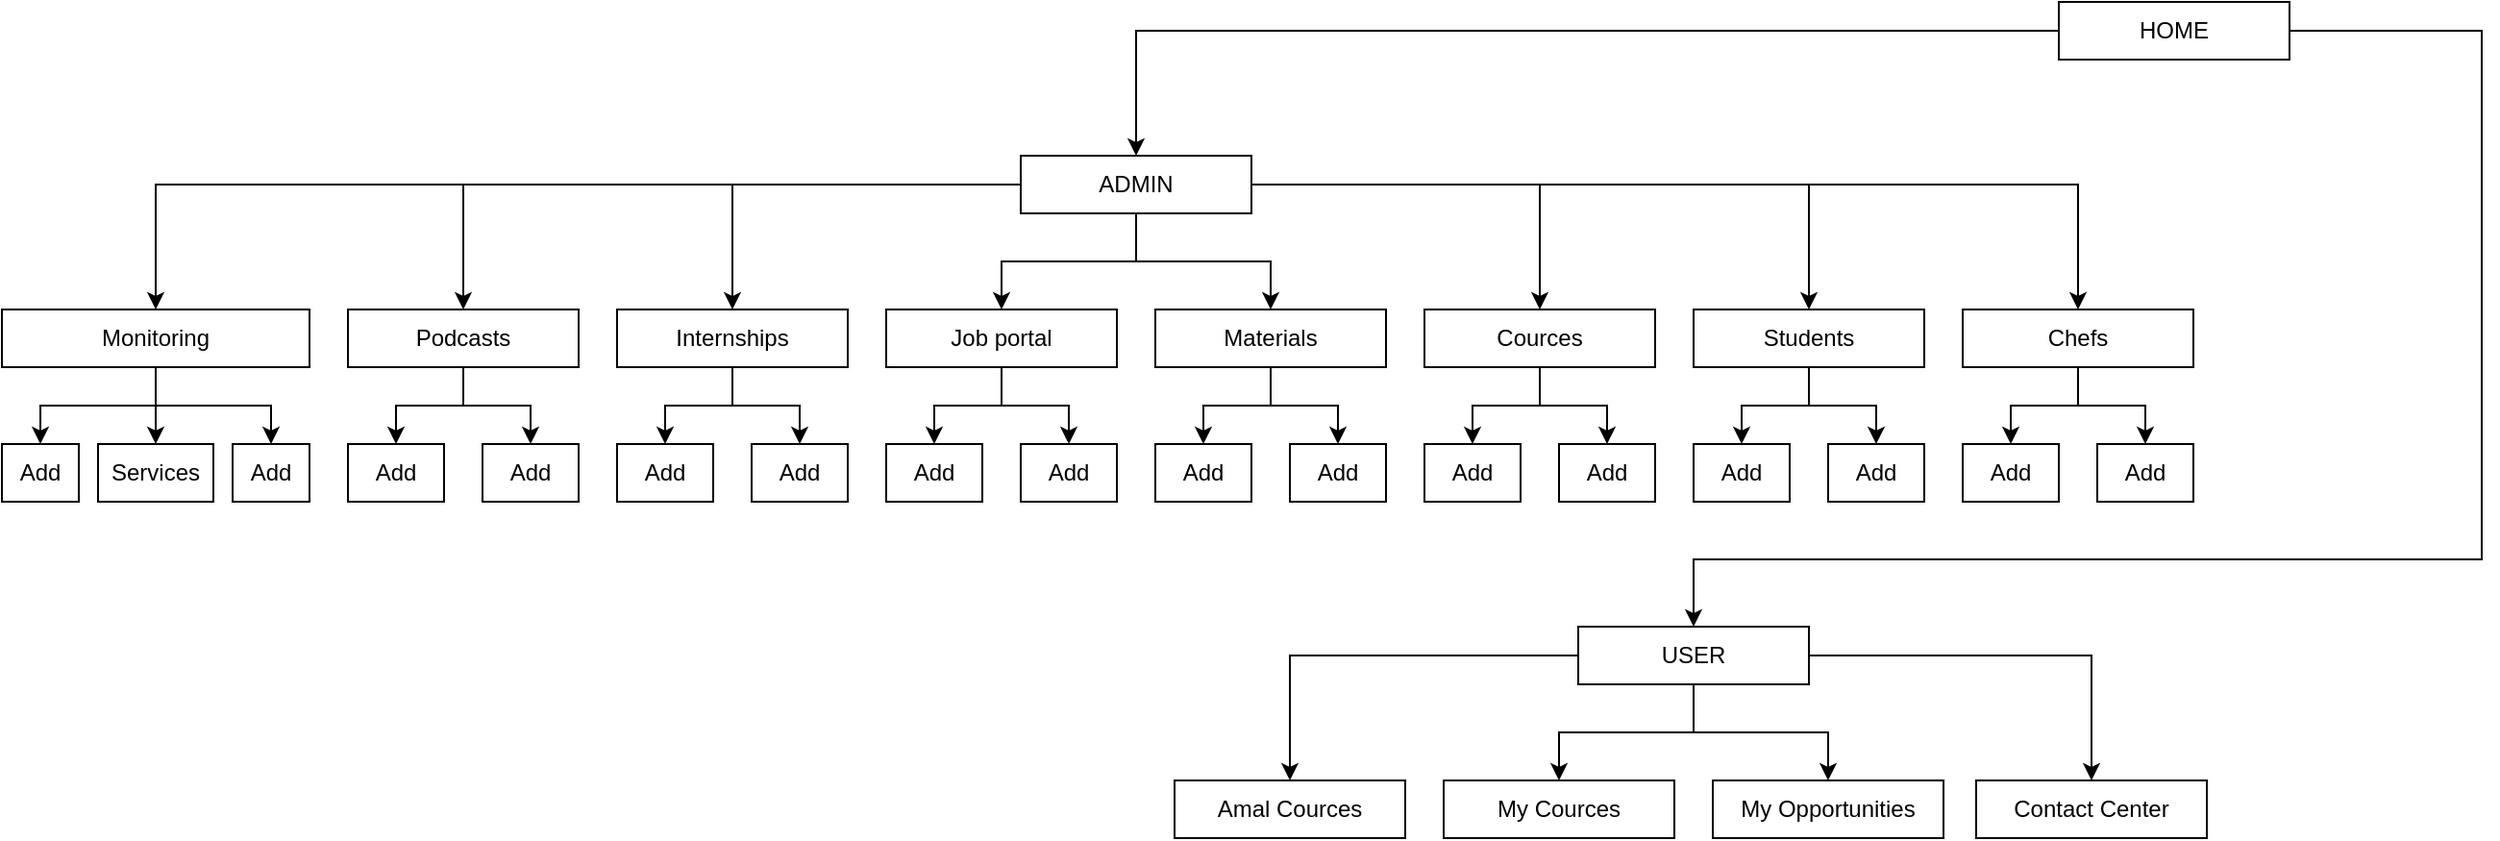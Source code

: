 <mxfile version="13.9.9" type="device" pages="3"><diagram id="Al3BRCg4rJ5HNdPyyy8r" name="Site map"><mxGraphModel dx="2374" dy="584" grid="1" gridSize="10" guides="1" tooltips="1" connect="1" arrows="1" fold="1" page="1" pageScale="1" pageWidth="1350" pageHeight="500" math="0" shadow="0"><root><mxCell id="0"/><mxCell id="1" parent="0"/><mxCell id="0HOqJuUX_Q24eeYZwFdl-70" style="edgeStyle=orthogonalEdgeStyle;rounded=0;orthogonalLoop=1;jettySize=auto;html=1;entryX=0.5;entryY=0;entryDx=0;entryDy=0;" edge="1" parent="1" source="WwQQ3a9uC07MS820Y28c-1" target="WwQQ3a9uC07MS820Y28c-3"><mxGeometry relative="1" as="geometry"/></mxCell><mxCell id="0HOqJuUX_Q24eeYZwFdl-71" style="edgeStyle=orthogonalEdgeStyle;rounded=0;orthogonalLoop=1;jettySize=auto;html=1;entryX=0.5;entryY=0;entryDx=0;entryDy=0;" edge="1" parent="1" source="WwQQ3a9uC07MS820Y28c-1" target="WwQQ3a9uC07MS820Y28c-4"><mxGeometry relative="1" as="geometry"><Array as="points"><mxPoint x="-40" y="48"/><mxPoint x="-40" y="323"/><mxPoint x="-450" y="323"/></Array></mxGeometry></mxCell><mxCell id="WwQQ3a9uC07MS820Y28c-1" value="HOME" style="rounded=0;whiteSpace=wrap;html=1;" parent="1" vertex="1"><mxGeometry x="-260" y="33" width="120" height="30" as="geometry"/></mxCell><mxCell id="0HOqJuUX_Q24eeYZwFdl-62" style="edgeStyle=orthogonalEdgeStyle;rounded=0;orthogonalLoop=1;jettySize=auto;html=1;entryX=0.5;entryY=0;entryDx=0;entryDy=0;" edge="1" parent="1" source="WwQQ3a9uC07MS820Y28c-3" target="0HOqJuUX_Q24eeYZwFdl-18"><mxGeometry relative="1" as="geometry"/></mxCell><mxCell id="0HOqJuUX_Q24eeYZwFdl-63" style="edgeStyle=orthogonalEdgeStyle;rounded=0;orthogonalLoop=1;jettySize=auto;html=1;" edge="1" parent="1" source="WwQQ3a9uC07MS820Y28c-3" target="0HOqJuUX_Q24eeYZwFdl-11"><mxGeometry relative="1" as="geometry"/></mxCell><mxCell id="0HOqJuUX_Q24eeYZwFdl-64" style="edgeStyle=orthogonalEdgeStyle;rounded=0;orthogonalLoop=1;jettySize=auto;html=1;entryX=0.5;entryY=0;entryDx=0;entryDy=0;" edge="1" parent="1" source="WwQQ3a9uC07MS820Y28c-3" target="0HOqJuUX_Q24eeYZwFdl-9"><mxGeometry relative="1" as="geometry"/></mxCell><mxCell id="0HOqJuUX_Q24eeYZwFdl-65" style="edgeStyle=orthogonalEdgeStyle;rounded=0;orthogonalLoop=1;jettySize=auto;html=1;entryX=0.5;entryY=0;entryDx=0;entryDy=0;" edge="1" parent="1" source="WwQQ3a9uC07MS820Y28c-3" target="0HOqJuUX_Q24eeYZwFdl-12"><mxGeometry relative="1" as="geometry"/></mxCell><mxCell id="0HOqJuUX_Q24eeYZwFdl-66" style="edgeStyle=orthogonalEdgeStyle;rounded=0;orthogonalLoop=1;jettySize=auto;html=1;entryX=0.5;entryY=0;entryDx=0;entryDy=0;" edge="1" parent="1" source="WwQQ3a9uC07MS820Y28c-3" target="0HOqJuUX_Q24eeYZwFdl-14"><mxGeometry relative="1" as="geometry"/></mxCell><mxCell id="0HOqJuUX_Q24eeYZwFdl-67" style="edgeStyle=orthogonalEdgeStyle;rounded=0;orthogonalLoop=1;jettySize=auto;html=1;" edge="1" parent="1" source="WwQQ3a9uC07MS820Y28c-3" target="0HOqJuUX_Q24eeYZwFdl-17"><mxGeometry relative="1" as="geometry"/></mxCell><mxCell id="0HOqJuUX_Q24eeYZwFdl-68" style="edgeStyle=orthogonalEdgeStyle;rounded=0;orthogonalLoop=1;jettySize=auto;html=1;" edge="1" parent="1" source="WwQQ3a9uC07MS820Y28c-3" target="0HOqJuUX_Q24eeYZwFdl-13"><mxGeometry relative="1" as="geometry"/></mxCell><mxCell id="0HOqJuUX_Q24eeYZwFdl-69" style="edgeStyle=orthogonalEdgeStyle;rounded=0;orthogonalLoop=1;jettySize=auto;html=1;entryX=0.5;entryY=0;entryDx=0;entryDy=0;" edge="1" parent="1" source="WwQQ3a9uC07MS820Y28c-3" target="0HOqJuUX_Q24eeYZwFdl-15"><mxGeometry relative="1" as="geometry"/></mxCell><mxCell id="WwQQ3a9uC07MS820Y28c-3" value="ADMIN" style="rounded=0;whiteSpace=wrap;html=1;" parent="1" vertex="1"><mxGeometry x="-800" y="113" width="120" height="30" as="geometry"/></mxCell><mxCell id="0HOqJuUX_Q24eeYZwFdl-5" style="edgeStyle=orthogonalEdgeStyle;rounded=0;orthogonalLoop=1;jettySize=auto;html=1;" edge="1" parent="1" source="WwQQ3a9uC07MS820Y28c-4" target="0HOqJuUX_Q24eeYZwFdl-2"><mxGeometry relative="1" as="geometry"/></mxCell><mxCell id="0HOqJuUX_Q24eeYZwFdl-6" style="edgeStyle=orthogonalEdgeStyle;rounded=0;orthogonalLoop=1;jettySize=auto;html=1;" edge="1" parent="1" source="WwQQ3a9uC07MS820Y28c-4" target="0HOqJuUX_Q24eeYZwFdl-4"><mxGeometry relative="1" as="geometry"/></mxCell><mxCell id="0HOqJuUX_Q24eeYZwFdl-7" style="edgeStyle=orthogonalEdgeStyle;rounded=0;orthogonalLoop=1;jettySize=auto;html=1;" edge="1" parent="1" source="WwQQ3a9uC07MS820Y28c-4" target="0HOqJuUX_Q24eeYZwFdl-3"><mxGeometry relative="1" as="geometry"/></mxCell><mxCell id="0HOqJuUX_Q24eeYZwFdl-8" style="edgeStyle=orthogonalEdgeStyle;rounded=0;orthogonalLoop=1;jettySize=auto;html=1;" edge="1" parent="1" source="WwQQ3a9uC07MS820Y28c-4" target="0HOqJuUX_Q24eeYZwFdl-1"><mxGeometry relative="1" as="geometry"/></mxCell><mxCell id="WwQQ3a9uC07MS820Y28c-4" value="USER" style="rounded=0;whiteSpace=wrap;html=1;" parent="1" vertex="1"><mxGeometry x="-510" y="358" width="120" height="30" as="geometry"/></mxCell><mxCell id="0HOqJuUX_Q24eeYZwFdl-1" value="My Cources" style="rounded=0;whiteSpace=wrap;html=1;" vertex="1" parent="1"><mxGeometry x="-580" y="438" width="120" height="30" as="geometry"/></mxCell><mxCell id="0HOqJuUX_Q24eeYZwFdl-2" value="Amal Cources" style="rounded=0;whiteSpace=wrap;html=1;" vertex="1" parent="1"><mxGeometry x="-720" y="438" width="120" height="30" as="geometry"/></mxCell><mxCell id="0HOqJuUX_Q24eeYZwFdl-3" value="My Opportunities" style="rounded=0;whiteSpace=wrap;html=1;" vertex="1" parent="1"><mxGeometry x="-440" y="438" width="120" height="30" as="geometry"/></mxCell><mxCell id="0HOqJuUX_Q24eeYZwFdl-4" value="Contact Center" style="rounded=0;whiteSpace=wrap;html=1;" vertex="1" parent="1"><mxGeometry x="-303" y="438" width="120" height="30" as="geometry"/></mxCell><mxCell id="0HOqJuUX_Q24eeYZwFdl-48" style="edgeStyle=orthogonalEdgeStyle;rounded=0;orthogonalLoop=1;jettySize=auto;html=1;" edge="1" parent="1" source="0HOqJuUX_Q24eeYZwFdl-9" target="0HOqJuUX_Q24eeYZwFdl-30"><mxGeometry relative="1" as="geometry"/></mxCell><mxCell id="0HOqJuUX_Q24eeYZwFdl-50" style="edgeStyle=orthogonalEdgeStyle;rounded=0;orthogonalLoop=1;jettySize=auto;html=1;" edge="1" parent="1" source="0HOqJuUX_Q24eeYZwFdl-9" target="0HOqJuUX_Q24eeYZwFdl-31"><mxGeometry relative="1" as="geometry"/></mxCell><mxCell id="0HOqJuUX_Q24eeYZwFdl-9" value="Cources" style="rounded=0;whiteSpace=wrap;html=1;" vertex="1" parent="1"><mxGeometry x="-590" y="193" width="120" height="30" as="geometry"/></mxCell><mxCell id="0HOqJuUX_Q24eeYZwFdl-46" style="edgeStyle=orthogonalEdgeStyle;rounded=0;orthogonalLoop=1;jettySize=auto;html=1;" edge="1" parent="1" source="0HOqJuUX_Q24eeYZwFdl-11" target="0HOqJuUX_Q24eeYZwFdl-25"><mxGeometry relative="1" as="geometry"/></mxCell><mxCell id="0HOqJuUX_Q24eeYZwFdl-47" style="edgeStyle=orthogonalEdgeStyle;rounded=0;orthogonalLoop=1;jettySize=auto;html=1;" edge="1" parent="1" source="0HOqJuUX_Q24eeYZwFdl-11" target="0HOqJuUX_Q24eeYZwFdl-26"><mxGeometry relative="1" as="geometry"/></mxCell><mxCell id="0HOqJuUX_Q24eeYZwFdl-11" value="Students" style="rounded=0;whiteSpace=wrap;html=1;" vertex="1" parent="1"><mxGeometry x="-450" y="193" width="120" height="30" as="geometry"/></mxCell><mxCell id="0HOqJuUX_Q24eeYZwFdl-51" style="edgeStyle=orthogonalEdgeStyle;rounded=0;orthogonalLoop=1;jettySize=auto;html=1;" edge="1" parent="1" source="0HOqJuUX_Q24eeYZwFdl-12" target="0HOqJuUX_Q24eeYZwFdl-33"><mxGeometry relative="1" as="geometry"/></mxCell><mxCell id="0HOqJuUX_Q24eeYZwFdl-52" style="edgeStyle=orthogonalEdgeStyle;rounded=0;orthogonalLoop=1;jettySize=auto;html=1;" edge="1" parent="1" source="0HOqJuUX_Q24eeYZwFdl-12" target="0HOqJuUX_Q24eeYZwFdl-32"><mxGeometry relative="1" as="geometry"/></mxCell><mxCell id="0HOqJuUX_Q24eeYZwFdl-12" value="Materials" style="rounded=0;whiteSpace=wrap;html=1;" vertex="1" parent="1"><mxGeometry x="-730" y="193" width="120" height="30" as="geometry"/></mxCell><mxCell id="0HOqJuUX_Q24eeYZwFdl-55" style="edgeStyle=orthogonalEdgeStyle;rounded=0;orthogonalLoop=1;jettySize=auto;html=1;" edge="1" parent="1" source="0HOqJuUX_Q24eeYZwFdl-13" target="0HOqJuUX_Q24eeYZwFdl-37"><mxGeometry relative="1" as="geometry"/></mxCell><mxCell id="0HOqJuUX_Q24eeYZwFdl-56" style="edgeStyle=orthogonalEdgeStyle;rounded=0;orthogonalLoop=1;jettySize=auto;html=1;" edge="1" parent="1" source="0HOqJuUX_Q24eeYZwFdl-13" target="0HOqJuUX_Q24eeYZwFdl-36"><mxGeometry relative="1" as="geometry"/></mxCell><mxCell id="0HOqJuUX_Q24eeYZwFdl-13" value="Internships" style="rounded=0;whiteSpace=wrap;html=1;" vertex="1" parent="1"><mxGeometry x="-1010" y="193" width="120" height="30" as="geometry"/></mxCell><mxCell id="0HOqJuUX_Q24eeYZwFdl-59" style="edgeStyle=orthogonalEdgeStyle;rounded=0;orthogonalLoop=1;jettySize=auto;html=1;" edge="1" parent="1" source="0HOqJuUX_Q24eeYZwFdl-14" target="0HOqJuUX_Q24eeYZwFdl-41"><mxGeometry relative="1" as="geometry"/></mxCell><mxCell id="0HOqJuUX_Q24eeYZwFdl-60" style="edgeStyle=orthogonalEdgeStyle;rounded=0;orthogonalLoop=1;jettySize=auto;html=1;" edge="1" parent="1" source="0HOqJuUX_Q24eeYZwFdl-14" target="0HOqJuUX_Q24eeYZwFdl-40"><mxGeometry relative="1" as="geometry"/></mxCell><mxCell id="0HOqJuUX_Q24eeYZwFdl-61" style="edgeStyle=orthogonalEdgeStyle;rounded=0;orthogonalLoop=1;jettySize=auto;html=1;" edge="1" parent="1" source="0HOqJuUX_Q24eeYZwFdl-14" target="0HOqJuUX_Q24eeYZwFdl-42"><mxGeometry relative="1" as="geometry"/></mxCell><mxCell id="0HOqJuUX_Q24eeYZwFdl-14" value="Monitoring" style="rounded=0;whiteSpace=wrap;html=1;" vertex="1" parent="1"><mxGeometry x="-1330" y="193" width="160" height="30" as="geometry"/></mxCell><mxCell id="0HOqJuUX_Q24eeYZwFdl-53" style="edgeStyle=orthogonalEdgeStyle;rounded=0;orthogonalLoop=1;jettySize=auto;html=1;" edge="1" parent="1" source="0HOqJuUX_Q24eeYZwFdl-15" target="0HOqJuUX_Q24eeYZwFdl-35"><mxGeometry relative="1" as="geometry"/></mxCell><mxCell id="0HOqJuUX_Q24eeYZwFdl-54" style="edgeStyle=orthogonalEdgeStyle;rounded=0;orthogonalLoop=1;jettySize=auto;html=1;" edge="1" parent="1" source="0HOqJuUX_Q24eeYZwFdl-15" target="0HOqJuUX_Q24eeYZwFdl-34"><mxGeometry relative="1" as="geometry"/></mxCell><mxCell id="0HOqJuUX_Q24eeYZwFdl-15" value="Job portal" style="rounded=0;whiteSpace=wrap;html=1;" vertex="1" parent="1"><mxGeometry x="-870" y="193" width="120" height="30" as="geometry"/></mxCell><mxCell id="0HOqJuUX_Q24eeYZwFdl-57" style="edgeStyle=orthogonalEdgeStyle;rounded=0;orthogonalLoop=1;jettySize=auto;html=1;" edge="1" parent="1" source="0HOqJuUX_Q24eeYZwFdl-17" target="0HOqJuUX_Q24eeYZwFdl-39"><mxGeometry relative="1" as="geometry"/></mxCell><mxCell id="0HOqJuUX_Q24eeYZwFdl-58" style="edgeStyle=orthogonalEdgeStyle;rounded=0;orthogonalLoop=1;jettySize=auto;html=1;" edge="1" parent="1" source="0HOqJuUX_Q24eeYZwFdl-17" target="0HOqJuUX_Q24eeYZwFdl-38"><mxGeometry relative="1" as="geometry"/></mxCell><mxCell id="0HOqJuUX_Q24eeYZwFdl-17" value="Podcasts" style="rounded=0;whiteSpace=wrap;html=1;" vertex="1" parent="1"><mxGeometry x="-1150" y="193" width="120" height="30" as="geometry"/></mxCell><mxCell id="0HOqJuUX_Q24eeYZwFdl-44" style="edgeStyle=orthogonalEdgeStyle;rounded=0;orthogonalLoop=1;jettySize=auto;html=1;" edge="1" parent="1" source="0HOqJuUX_Q24eeYZwFdl-18" target="0HOqJuUX_Q24eeYZwFdl-19"><mxGeometry relative="1" as="geometry"/></mxCell><mxCell id="0HOqJuUX_Q24eeYZwFdl-45" style="edgeStyle=orthogonalEdgeStyle;rounded=0;orthogonalLoop=1;jettySize=auto;html=1;" edge="1" parent="1" source="0HOqJuUX_Q24eeYZwFdl-18" target="0HOqJuUX_Q24eeYZwFdl-20"><mxGeometry relative="1" as="geometry"/></mxCell><mxCell id="0HOqJuUX_Q24eeYZwFdl-18" value="Chefs" style="rounded=0;whiteSpace=wrap;html=1;" vertex="1" parent="1"><mxGeometry x="-310" y="193" width="120" height="30" as="geometry"/></mxCell><mxCell id="0HOqJuUX_Q24eeYZwFdl-19" value="Add" style="rounded=0;whiteSpace=wrap;html=1;" vertex="1" parent="1"><mxGeometry x="-310" y="263" width="50" height="30" as="geometry"/></mxCell><mxCell id="0HOqJuUX_Q24eeYZwFdl-20" value="Add" style="rounded=0;whiteSpace=wrap;html=1;" vertex="1" parent="1"><mxGeometry x="-240" y="263" width="50" height="30" as="geometry"/></mxCell><mxCell id="0HOqJuUX_Q24eeYZwFdl-25" value="Add" style="rounded=0;whiteSpace=wrap;html=1;" vertex="1" parent="1"><mxGeometry x="-450" y="263" width="50" height="30" as="geometry"/></mxCell><mxCell id="0HOqJuUX_Q24eeYZwFdl-26" value="Add" style="rounded=0;whiteSpace=wrap;html=1;" vertex="1" parent="1"><mxGeometry x="-380" y="263" width="50" height="30" as="geometry"/></mxCell><mxCell id="0HOqJuUX_Q24eeYZwFdl-30" value="Add" style="rounded=0;whiteSpace=wrap;html=1;" vertex="1" parent="1"><mxGeometry x="-590" y="263" width="50" height="30" as="geometry"/></mxCell><mxCell id="0HOqJuUX_Q24eeYZwFdl-31" value="Add" style="rounded=0;whiteSpace=wrap;html=1;" vertex="1" parent="1"><mxGeometry x="-520" y="263" width="50" height="30" as="geometry"/></mxCell><mxCell id="0HOqJuUX_Q24eeYZwFdl-32" value="Add" style="rounded=0;whiteSpace=wrap;html=1;" vertex="1" parent="1"><mxGeometry x="-730" y="263" width="50" height="30" as="geometry"/></mxCell><mxCell id="0HOqJuUX_Q24eeYZwFdl-33" value="Add" style="rounded=0;whiteSpace=wrap;html=1;" vertex="1" parent="1"><mxGeometry x="-660" y="263" width="50" height="30" as="geometry"/></mxCell><mxCell id="0HOqJuUX_Q24eeYZwFdl-34" value="Add" style="rounded=0;whiteSpace=wrap;html=1;" vertex="1" parent="1"><mxGeometry x="-870" y="263" width="50" height="30" as="geometry"/></mxCell><mxCell id="0HOqJuUX_Q24eeYZwFdl-35" value="Add" style="rounded=0;whiteSpace=wrap;html=1;" vertex="1" parent="1"><mxGeometry x="-800" y="263" width="50" height="30" as="geometry"/></mxCell><mxCell id="0HOqJuUX_Q24eeYZwFdl-36" value="Add" style="rounded=0;whiteSpace=wrap;html=1;" vertex="1" parent="1"><mxGeometry x="-1010" y="263" width="50" height="30" as="geometry"/></mxCell><mxCell id="0HOqJuUX_Q24eeYZwFdl-37" value="Add" style="rounded=0;whiteSpace=wrap;html=1;" vertex="1" parent="1"><mxGeometry x="-940" y="263" width="50" height="30" as="geometry"/></mxCell><mxCell id="0HOqJuUX_Q24eeYZwFdl-38" value="Add" style="rounded=0;whiteSpace=wrap;html=1;" vertex="1" parent="1"><mxGeometry x="-1150" y="263" width="50" height="30" as="geometry"/></mxCell><mxCell id="0HOqJuUX_Q24eeYZwFdl-39" value="Add" style="rounded=0;whiteSpace=wrap;html=1;" vertex="1" parent="1"><mxGeometry x="-1080" y="263" width="50" height="30" as="geometry"/></mxCell><mxCell id="0HOqJuUX_Q24eeYZwFdl-40" value="Add" style="rounded=0;whiteSpace=wrap;html=1;" vertex="1" parent="1"><mxGeometry x="-1330" y="263" width="40" height="30" as="geometry"/></mxCell><mxCell id="0HOqJuUX_Q24eeYZwFdl-41" value="Add" style="rounded=0;whiteSpace=wrap;html=1;" vertex="1" parent="1"><mxGeometry x="-1210" y="263" width="40" height="30" as="geometry"/></mxCell><mxCell id="0HOqJuUX_Q24eeYZwFdl-42" value="Services" style="rounded=0;whiteSpace=wrap;html=1;" vertex="1" parent="1"><mxGeometry x="-1280" y="263" width="60" height="30" as="geometry"/></mxCell></root></mxGraphModel></diagram><diagram id="qadnOfdjnHfSyHmFnfDG" name="UseCases"><mxGraphModel dx="1707" dy="973" grid="1" gridSize="10" guides="1" tooltips="1" connect="1" arrows="1" fold="1" page="1" pageScale="1" pageWidth="1169" pageHeight="827" math="0" shadow="0"><root><mxCell id="DVZW0zZFTwmt3ZbuW4AH-0"/><mxCell id="DVZW0zZFTwmt3ZbuW4AH-1" parent="DVZW0zZFTwmt3ZbuW4AH-0"/><mxCell id="Bmkh0ABuGHup_ut7-0TR-37" value="" style="rounded=0;whiteSpace=wrap;html=1;" vertex="1" parent="DVZW0zZFTwmt3ZbuW4AH-1"><mxGeometry x="280" y="526" width="430" height="250" as="geometry"/></mxCell><mxCell id="DVZW0zZFTwmt3ZbuW4AH-2" value="" style="rounded=0;whiteSpace=wrap;html=1;" vertex="1" parent="DVZW0zZFTwmt3ZbuW4AH-1"><mxGeometry x="280" y="70" width="490" height="412" as="geometry"/></mxCell><mxCell id="DVZW0zZFTwmt3ZbuW4AH-3" value="Admin" style="shape=umlActor;verticalLabelPosition=bottom;verticalAlign=top;html=1;outlineConnect=0;" vertex="1" parent="DVZW0zZFTwmt3ZbuW4AH-1"><mxGeometry x="180" y="262" width="30" height="60" as="geometry"/></mxCell><mxCell id="DVZW0zZFTwmt3ZbuW4AH-4" value="Add/Show Studens" style="ellipse;whiteSpace=wrap;html=1;fontSize=9;" vertex="1" parent="DVZW0zZFTwmt3ZbuW4AH-1"><mxGeometry x="350" y="132" width="70" height="30" as="geometry"/></mxCell><mxCell id="DVZW0zZFTwmt3ZbuW4AH-5" value="Add/Show Chefs" style="ellipse;whiteSpace=wrap;html=1;fontSize=9;" vertex="1" parent="DVZW0zZFTwmt3ZbuW4AH-1"><mxGeometry x="383" y="175" width="70" height="30" as="geometry"/></mxCell><mxCell id="Bmkh0ABuGHup_ut7-0TR-0" value="Add/Show Cources" style="ellipse;whiteSpace=wrap;html=1;fontSize=9;" vertex="1" parent="DVZW0zZFTwmt3ZbuW4AH-1"><mxGeometry x="417" y="218" width="70" height="30" as="geometry"/></mxCell><mxCell id="Bmkh0ABuGHup_ut7-0TR-1" value="Add/Show Materials" style="ellipse;whiteSpace=wrap;html=1;fontSize=9;" vertex="1" parent="DVZW0zZFTwmt3ZbuW4AH-1"><mxGeometry x="450" y="261" width="70" height="30" as="geometry"/></mxCell><mxCell id="Bmkh0ABuGHup_ut7-0TR-2" value="Add/Show Internships" style="ellipse;whiteSpace=wrap;html=1;fontSize=9;" vertex="1" parent="DVZW0zZFTwmt3ZbuW4AH-1"><mxGeometry x="417" y="346" width="70" height="30" as="geometry"/></mxCell><mxCell id="Bmkh0ABuGHup_ut7-0TR-3" value="Add/Show Monitoring" style="ellipse;whiteSpace=wrap;html=1;fontSize=9;" vertex="1" parent="DVZW0zZFTwmt3ZbuW4AH-1"><mxGeometry x="450" y="303" width="70" height="30" as="geometry"/></mxCell><mxCell id="Bmkh0ABuGHup_ut7-0TR-4" value="Add/Show Podcasts" style="ellipse;whiteSpace=wrap;html=1;fontSize=9;" vertex="1" parent="DVZW0zZFTwmt3ZbuW4AH-1"><mxGeometry x="350" y="432" width="70" height="30" as="geometry"/></mxCell><mxCell id="Bmkh0ABuGHup_ut7-0TR-5" value="Add/Show&lt;br&gt;Jobs" style="ellipse;whiteSpace=wrap;html=1;fontSize=9;" vertex="1" parent="DVZW0zZFTwmt3ZbuW4AH-1"><mxGeometry x="383" y="389" width="70" height="30" as="geometry"/></mxCell><mxCell id="Bmkh0ABuGHup_ut7-0TR-6" value="" style="endArrow=none;html=1;fontSize=9;" edge="1" parent="DVZW0zZFTwmt3ZbuW4AH-1" source="DVZW0zZFTwmt3ZbuW4AH-3" target="DVZW0zZFTwmt3ZbuW4AH-4"><mxGeometry width="50" height="50" relative="1" as="geometry"><mxPoint x="170" y="452" as="sourcePoint"/><mxPoint x="220" y="402" as="targetPoint"/></mxGeometry></mxCell><mxCell id="Bmkh0ABuGHup_ut7-0TR-7" value="" style="endArrow=none;html=1;fontSize=9;" edge="1" parent="DVZW0zZFTwmt3ZbuW4AH-1" source="DVZW0zZFTwmt3ZbuW4AH-3" target="Bmkh0ABuGHup_ut7-0TR-0"><mxGeometry width="50" height="50" relative="1" as="geometry"><mxPoint x="250" y="298.373" as="sourcePoint"/><mxPoint x="380.903" y="170.73" as="targetPoint"/></mxGeometry></mxCell><mxCell id="Bmkh0ABuGHup_ut7-0TR-8" value="" style="endArrow=none;html=1;fontSize=9;" edge="1" parent="DVZW0zZFTwmt3ZbuW4AH-1" source="DVZW0zZFTwmt3ZbuW4AH-3" target="Bmkh0ABuGHup_ut7-0TR-1"><mxGeometry width="50" height="50" relative="1" as="geometry"><mxPoint x="260" y="308.373" as="sourcePoint"/><mxPoint x="390.903" y="180.73" as="targetPoint"/></mxGeometry></mxCell><mxCell id="Bmkh0ABuGHup_ut7-0TR-9" value="" style="endArrow=none;html=1;fontSize=9;" edge="1" parent="DVZW0zZFTwmt3ZbuW4AH-1" source="DVZW0zZFTwmt3ZbuW4AH-3" target="Bmkh0ABuGHup_ut7-0TR-3"><mxGeometry width="50" height="50" relative="1" as="geometry"><mxPoint x="270" y="318.373" as="sourcePoint"/><mxPoint x="400.903" y="190.73" as="targetPoint"/></mxGeometry></mxCell><mxCell id="Bmkh0ABuGHup_ut7-0TR-10" value="" style="endArrow=none;html=1;fontSize=9;" edge="1" parent="DVZW0zZFTwmt3ZbuW4AH-1" source="DVZW0zZFTwmt3ZbuW4AH-3" target="Bmkh0ABuGHup_ut7-0TR-2"><mxGeometry width="50" height="50" relative="1" as="geometry"><mxPoint x="280" y="328.373" as="sourcePoint"/><mxPoint x="410.903" y="200.73" as="targetPoint"/></mxGeometry></mxCell><mxCell id="Bmkh0ABuGHup_ut7-0TR-11" value="" style="endArrow=none;html=1;fontSize=9;" edge="1" parent="DVZW0zZFTwmt3ZbuW4AH-1" source="DVZW0zZFTwmt3ZbuW4AH-3" target="Bmkh0ABuGHup_ut7-0TR-5"><mxGeometry width="50" height="50" relative="1" as="geometry"><mxPoint x="290" y="338.373" as="sourcePoint"/><mxPoint x="420.903" y="210.73" as="targetPoint"/></mxGeometry></mxCell><mxCell id="Bmkh0ABuGHup_ut7-0TR-12" value="" style="endArrow=none;html=1;fontSize=9;" edge="1" parent="DVZW0zZFTwmt3ZbuW4AH-1" source="DVZW0zZFTwmt3ZbuW4AH-3" target="Bmkh0ABuGHup_ut7-0TR-4"><mxGeometry width="50" height="50" relative="1" as="geometry"><mxPoint x="300" y="348.373" as="sourcePoint"/><mxPoint x="430.903" y="220.73" as="targetPoint"/></mxGeometry></mxCell><mxCell id="Bmkh0ABuGHup_ut7-0TR-13" value="" style="endArrow=none;html=1;fontSize=9;" edge="1" parent="DVZW0zZFTwmt3ZbuW4AH-1" source="DVZW0zZFTwmt3ZbuW4AH-3" target="DVZW0zZFTwmt3ZbuW4AH-5"><mxGeometry width="50" height="50" relative="1" as="geometry"><mxPoint x="250" y="306.438" as="sourcePoint"/><mxPoint x="370.508" y="253.715" as="targetPoint"/></mxGeometry></mxCell><mxCell id="Bmkh0ABuGHup_ut7-0TR-26" value="Student" style="shape=umlActor;verticalLabelPosition=bottom;verticalAlign=top;html=1;outlineConnect=0;" vertex="1" parent="DVZW0zZFTwmt3ZbuW4AH-1"><mxGeometry x="160" y="601" width="30" height="60" as="geometry"/></mxCell><mxCell id="Bmkh0ABuGHup_ut7-0TR-27" value="Show Cources" style="ellipse;whiteSpace=wrap;html=1;fontSize=9;" vertex="1" parent="DVZW0zZFTwmt3ZbuW4AH-1"><mxGeometry x="340" y="566.5" width="70" height="30" as="geometry"/></mxCell><mxCell id="Bmkh0ABuGHup_ut7-0TR-28" value="Enrolle cource" style="ellipse;whiteSpace=wrap;html=1;fontSize=9;" vertex="1" parent="DVZW0zZFTwmt3ZbuW4AH-1"><mxGeometry x="390" y="606.5" width="70" height="30" as="geometry"/></mxCell><mxCell id="Bmkh0ABuGHup_ut7-0TR-29" value="Apply for job" style="ellipse;whiteSpace=wrap;html=1;fontSize=9;" vertex="1" parent="DVZW0zZFTwmt3ZbuW4AH-1"><mxGeometry x="440" y="646.5" width="70" height="30" as="geometry"/></mxCell><mxCell id="Bmkh0ABuGHup_ut7-0TR-30" value="Apply for&amp;nbsp;&lt;br&gt;internship" style="ellipse;whiteSpace=wrap;html=1;fontSize=9;" vertex="1" parent="DVZW0zZFTwmt3ZbuW4AH-1"><mxGeometry x="390" y="686.5" width="70" height="30" as="geometry"/></mxCell><mxCell id="Bmkh0ABuGHup_ut7-0TR-31" value="Contact Center" style="ellipse;whiteSpace=wrap;html=1;fontSize=9;" vertex="1" parent="DVZW0zZFTwmt3ZbuW4AH-1"><mxGeometry x="340" y="726" width="70" height="30" as="geometry"/></mxCell><mxCell id="Bmkh0ABuGHup_ut7-0TR-32" value="" style="endArrow=none;html=1;fontSize=9;curved=1;" edge="1" parent="DVZW0zZFTwmt3ZbuW4AH-1" source="Bmkh0ABuGHup_ut7-0TR-26" target="Bmkh0ABuGHup_ut7-0TR-27"><mxGeometry width="50" height="50" relative="1" as="geometry"><mxPoint x="110" y="636" as="sourcePoint"/><mxPoint x="160" y="586" as="targetPoint"/><Array as="points"><mxPoint x="280" y="574"/></Array></mxGeometry></mxCell><mxCell id="Bmkh0ABuGHup_ut7-0TR-33" value="" style="endArrow=none;html=1;fontSize=9;curved=1;" edge="1" parent="DVZW0zZFTwmt3ZbuW4AH-1" source="Bmkh0ABuGHup_ut7-0TR-26" target="Bmkh0ABuGHup_ut7-0TR-28"><mxGeometry width="50" height="50" relative="1" as="geometry"><mxPoint x="120" y="646.0" as="sourcePoint"/><mxPoint x="405.382" y="568.992" as="targetPoint"/><Array as="points"><mxPoint x="300" y="596"/></Array></mxGeometry></mxCell><mxCell id="Bmkh0ABuGHup_ut7-0TR-34" value="" style="endArrow=none;html=1;fontSize=9;curved=1;" edge="1" parent="DVZW0zZFTwmt3ZbuW4AH-1" source="Bmkh0ABuGHup_ut7-0TR-26" target="Bmkh0ABuGHup_ut7-0TR-29"><mxGeometry width="50" height="50" relative="1" as="geometry"><mxPoint x="130" y="656.0" as="sourcePoint"/><mxPoint x="415.382" y="578.992" as="targetPoint"/><Array as="points"><mxPoint x="310" y="626"/></Array></mxGeometry></mxCell><mxCell id="Bmkh0ABuGHup_ut7-0TR-35" value="" style="endArrow=none;html=1;fontSize=9;curved=1;" edge="1" parent="DVZW0zZFTwmt3ZbuW4AH-1" source="Bmkh0ABuGHup_ut7-0TR-26" target="Bmkh0ABuGHup_ut7-0TR-30"><mxGeometry width="50" height="50" relative="1" as="geometry"><mxPoint x="140" y="666.0" as="sourcePoint"/><mxPoint x="425.382" y="588.992" as="targetPoint"/><Array as="points"><mxPoint x="290" y="646"/></Array></mxGeometry></mxCell><mxCell id="Bmkh0ABuGHup_ut7-0TR-36" value="" style="endArrow=none;html=1;fontSize=9;curved=1;" edge="1" parent="DVZW0zZFTwmt3ZbuW4AH-1" source="Bmkh0ABuGHup_ut7-0TR-26" target="Bmkh0ABuGHup_ut7-0TR-31"><mxGeometry width="50" height="50" relative="1" as="geometry"><mxPoint x="150" y="676" as="sourcePoint"/><mxPoint x="435.382" y="598.992" as="targetPoint"/><Array as="points"><mxPoint x="270" y="666"/></Array></mxGeometry></mxCell><mxCell id="Bmkh0ABuGHup_ut7-0TR-38" value="Auth&lt;br&gt;(no registration)" style="ellipse;whiteSpace=wrap;html=1;fontSize=9;" vertex="1" parent="DVZW0zZFTwmt3ZbuW4AH-1"><mxGeometry x="600" y="646.5" width="80" height="30" as="geometry"/></mxCell><mxCell id="Bmkh0ABuGHup_ut7-0TR-39" value="" style="endArrow=none;html=1;fontSize=9;curved=1;" edge="1" parent="DVZW0zZFTwmt3ZbuW4AH-1" source="Bmkh0ABuGHup_ut7-0TR-26" target="Bmkh0ABuGHup_ut7-0TR-38"><mxGeometry width="50" height="50" relative="1" as="geometry"><mxPoint x="-290" y="971.811" as="sourcePoint"/><mxPoint x="-147.155" y="998.577" as="targetPoint"/><Array as="points"><mxPoint x="300" y="479"/></Array></mxGeometry></mxCell><mxCell id="Bmkh0ABuGHup_ut7-0TR-40" value="" style="endArrow=none;dashed=1;html=1;fontSize=9;" edge="1" parent="DVZW0zZFTwmt3ZbuW4AH-1" source="Bmkh0ABuGHup_ut7-0TR-27" target="Bmkh0ABuGHup_ut7-0TR-38"><mxGeometry width="50" height="50" relative="1" as="geometry"><mxPoint x="470" y="646" as="sourcePoint"/><mxPoint x="520" y="596" as="targetPoint"/></mxGeometry></mxCell><mxCell id="Bmkh0ABuGHup_ut7-0TR-45" value="&amp;lt;&amp;lt;include&amp;gt;&amp;gt;" style="edgeLabel;html=1;align=center;verticalAlign=middle;resizable=0;points=[];fontSize=9;" vertex="1" connectable="0" parent="Bmkh0ABuGHup_ut7-0TR-40"><mxGeometry x="-0.182" y="1" relative="1" as="geometry"><mxPoint as="offset"/></mxGeometry></mxCell><mxCell id="Bmkh0ABuGHup_ut7-0TR-46" value="" style="endArrow=none;dashed=1;html=1;fontSize=9;" edge="1" parent="DVZW0zZFTwmt3ZbuW4AH-1" source="Bmkh0ABuGHup_ut7-0TR-28" target="Bmkh0ABuGHup_ut7-0TR-38"><mxGeometry width="50" height="50" relative="1" as="geometry"><mxPoint x="416.041" y="584.57" as="sourcePoint"/><mxPoint x="533.929" y="557.905" as="targetPoint"/></mxGeometry></mxCell><mxCell id="Bmkh0ABuGHup_ut7-0TR-47" value="&amp;lt;&amp;lt;include&amp;gt;&amp;gt;" style="edgeLabel;html=1;align=center;verticalAlign=middle;resizable=0;points=[];fontSize=9;" vertex="1" connectable="0" parent="Bmkh0ABuGHup_ut7-0TR-46"><mxGeometry x="-0.182" y="1" relative="1" as="geometry"><mxPoint as="offset"/></mxGeometry></mxCell><mxCell id="Bmkh0ABuGHup_ut7-0TR-48" value="" style="endArrow=none;dashed=1;html=1;fontSize=9;" edge="1" parent="DVZW0zZFTwmt3ZbuW4AH-1" source="Bmkh0ABuGHup_ut7-0TR-29" target="Bmkh0ABuGHup_ut7-0TR-38"><mxGeometry width="50" height="50" relative="1" as="geometry"><mxPoint x="426.041" y="594.57" as="sourcePoint"/><mxPoint x="543.929" y="567.905" as="targetPoint"/></mxGeometry></mxCell><mxCell id="Bmkh0ABuGHup_ut7-0TR-49" value="&amp;lt;&amp;lt;include&amp;gt;&amp;gt;" style="edgeLabel;html=1;align=center;verticalAlign=middle;resizable=0;points=[];fontSize=9;" vertex="1" connectable="0" parent="Bmkh0ABuGHup_ut7-0TR-48"><mxGeometry x="-0.182" y="1" relative="1" as="geometry"><mxPoint as="offset"/></mxGeometry></mxCell><mxCell id="Bmkh0ABuGHup_ut7-0TR-50" value="" style="endArrow=none;dashed=1;html=1;fontSize=9;" edge="1" parent="DVZW0zZFTwmt3ZbuW4AH-1" source="Bmkh0ABuGHup_ut7-0TR-30" target="Bmkh0ABuGHup_ut7-0TR-38"><mxGeometry width="50" height="50" relative="1" as="geometry"><mxPoint x="436.041" y="604.57" as="sourcePoint"/><mxPoint x="553.929" y="577.905" as="targetPoint"/></mxGeometry></mxCell><mxCell id="Bmkh0ABuGHup_ut7-0TR-51" value="&amp;lt;&amp;lt;include&amp;gt;&amp;gt;" style="edgeLabel;html=1;align=center;verticalAlign=middle;resizable=0;points=[];fontSize=9;" vertex="1" connectable="0" parent="Bmkh0ABuGHup_ut7-0TR-50"><mxGeometry x="-0.182" y="1" relative="1" as="geometry"><mxPoint as="offset"/></mxGeometry></mxCell><mxCell id="Bmkh0ABuGHup_ut7-0TR-52" value="" style="endArrow=none;dashed=1;html=1;fontSize=9;" edge="1" parent="DVZW0zZFTwmt3ZbuW4AH-1" source="Bmkh0ABuGHup_ut7-0TR-31" target="Bmkh0ABuGHup_ut7-0TR-38"><mxGeometry width="50" height="50" relative="1" as="geometry"><mxPoint x="446.041" y="614.57" as="sourcePoint"/><mxPoint x="563.929" y="587.905" as="targetPoint"/></mxGeometry></mxCell><mxCell id="Bmkh0ABuGHup_ut7-0TR-53" value="&amp;lt;&amp;lt;include&amp;gt;&amp;gt;" style="edgeLabel;html=1;align=center;verticalAlign=middle;resizable=0;points=[];fontSize=9;" vertex="1" connectable="0" parent="Bmkh0ABuGHup_ut7-0TR-52"><mxGeometry x="-0.182" y="1" relative="1" as="geometry"><mxPoint as="offset"/></mxGeometry></mxCell><mxCell id="Bmkh0ABuGHup_ut7-0TR-54" value="&lt;b&gt;&amp;lt;&amp;lt;Student portal&amp;gt;&amp;gt;&lt;/b&gt;" style="text;html=1;strokeColor=none;fillColor=none;align=center;verticalAlign=middle;whiteSpace=wrap;rounded=0;fontSize=9;" vertex="1" parent="DVZW0zZFTwmt3ZbuW4AH-1"><mxGeometry x="450" y="526" width="110" height="20" as="geometry"/></mxCell><mxCell id="Bmkh0ABuGHup_ut7-0TR-55" value="&lt;b&gt;&amp;lt;&amp;lt;Admin portal&amp;gt;&amp;gt;&lt;/b&gt;" style="text;html=1;strokeColor=none;fillColor=none;align=center;verticalAlign=middle;whiteSpace=wrap;rounded=0;fontSize=9;" vertex="1" parent="DVZW0zZFTwmt3ZbuW4AH-1"><mxGeometry x="470" y="70" width="110" height="20" as="geometry"/></mxCell><mxCell id="Bmkh0ABuGHup_ut7-0TR-56" value="Auth&lt;br&gt;(no registration)" style="ellipse;whiteSpace=wrap;html=1;fontSize=9;" vertex="1" parent="DVZW0zZFTwmt3ZbuW4AH-1"><mxGeometry x="660" y="262" width="80" height="37" as="geometry"/></mxCell><mxCell id="Bmkh0ABuGHup_ut7-0TR-58" value="" style="endArrow=none;dashed=1;html=1;fontSize=9;curved=1;" edge="1" parent="DVZW0zZFTwmt3ZbuW4AH-1" source="Bmkh0ABuGHup_ut7-0TR-4" target="Bmkh0ABuGHup_ut7-0TR-56"><mxGeometry width="50" height="50" relative="1" as="geometry"><mxPoint x="510.0" y="340.0" as="sourcePoint"/><mxPoint x="715.182" y="401.984" as="targetPoint"/><Array as="points"><mxPoint x="570" y="410"/></Array></mxGeometry></mxCell><mxCell id="Bmkh0ABuGHup_ut7-0TR-59" value="&amp;lt;&amp;lt;include&amp;gt;&amp;gt;" style="edgeLabel;html=1;align=center;verticalAlign=middle;resizable=0;points=[];fontSize=9;" vertex="1" connectable="0" parent="Bmkh0ABuGHup_ut7-0TR-58"><mxGeometry x="-0.182" y="1" relative="1" as="geometry"><mxPoint as="offset"/></mxGeometry></mxCell><mxCell id="Bmkh0ABuGHup_ut7-0TR-60" value="" style="endArrow=none;dashed=1;html=1;fontSize=9;curved=1;" edge="1" parent="DVZW0zZFTwmt3ZbuW4AH-1" source="Bmkh0ABuGHup_ut7-0TR-5" target="Bmkh0ABuGHup_ut7-0TR-56"><mxGeometry width="50" height="50" relative="1" as="geometry"><mxPoint x="417.203" y="445.404" as="sourcePoint"/><mxPoint x="676.577" y="310.159" as="targetPoint"/><Array as="points"><mxPoint x="560" y="370"/></Array></mxGeometry></mxCell><mxCell id="Bmkh0ABuGHup_ut7-0TR-61" value="&amp;lt;&amp;lt;include&amp;gt;&amp;gt;" style="edgeLabel;html=1;align=center;verticalAlign=middle;resizable=0;points=[];fontSize=9;" vertex="1" connectable="0" parent="Bmkh0ABuGHup_ut7-0TR-60"><mxGeometry x="-0.182" y="1" relative="1" as="geometry"><mxPoint as="offset"/></mxGeometry></mxCell><mxCell id="Bmkh0ABuGHup_ut7-0TR-62" value="" style="endArrow=none;dashed=1;html=1;fontSize=9;curved=1;" edge="1" parent="DVZW0zZFTwmt3ZbuW4AH-1" source="Bmkh0ABuGHup_ut7-0TR-2" target="Bmkh0ABuGHup_ut7-0TR-56"><mxGeometry width="50" height="50" relative="1" as="geometry"><mxPoint x="427.203" y="455.404" as="sourcePoint"/><mxPoint x="686.577" y="320.159" as="targetPoint"/></mxGeometry></mxCell><mxCell id="Bmkh0ABuGHup_ut7-0TR-63" value="&amp;lt;&amp;lt;include&amp;gt;&amp;gt;" style="edgeLabel;html=1;align=center;verticalAlign=middle;resizable=0;points=[];fontSize=9;" vertex="1" connectable="0" parent="Bmkh0ABuGHup_ut7-0TR-62"><mxGeometry x="-0.182" y="1" relative="1" as="geometry"><mxPoint as="offset"/></mxGeometry></mxCell><mxCell id="Bmkh0ABuGHup_ut7-0TR-64" value="" style="endArrow=none;dashed=1;html=1;fontSize=9;curved=1;" edge="1" parent="DVZW0zZFTwmt3ZbuW4AH-1" source="Bmkh0ABuGHup_ut7-0TR-3" target="Bmkh0ABuGHup_ut7-0TR-56"><mxGeometry width="50" height="50" relative="1" as="geometry"><mxPoint x="437.203" y="465.404" as="sourcePoint"/><mxPoint x="696.577" y="330.159" as="targetPoint"/></mxGeometry></mxCell><mxCell id="Bmkh0ABuGHup_ut7-0TR-65" value="&amp;lt;&amp;lt;include&amp;gt;&amp;gt;" style="edgeLabel;html=1;align=center;verticalAlign=middle;resizable=0;points=[];fontSize=9;" vertex="1" connectable="0" parent="Bmkh0ABuGHup_ut7-0TR-64"><mxGeometry x="-0.182" y="1" relative="1" as="geometry"><mxPoint as="offset"/></mxGeometry></mxCell><mxCell id="Bmkh0ABuGHup_ut7-0TR-66" value="" style="endArrow=none;dashed=1;html=1;fontSize=9;curved=1;" edge="1" parent="DVZW0zZFTwmt3ZbuW4AH-1" source="Bmkh0ABuGHup_ut7-0TR-1" target="Bmkh0ABuGHup_ut7-0TR-56"><mxGeometry width="50" height="50" relative="1" as="geometry"><mxPoint x="447.203" y="475.404" as="sourcePoint"/><mxPoint x="706.577" y="340.159" as="targetPoint"/></mxGeometry></mxCell><mxCell id="Bmkh0ABuGHup_ut7-0TR-67" value="&amp;lt;&amp;lt;include&amp;gt;&amp;gt;" style="edgeLabel;html=1;align=center;verticalAlign=middle;resizable=0;points=[];fontSize=9;" vertex="1" connectable="0" parent="Bmkh0ABuGHup_ut7-0TR-66"><mxGeometry x="-0.182" y="1" relative="1" as="geometry"><mxPoint as="offset"/></mxGeometry></mxCell><mxCell id="Bmkh0ABuGHup_ut7-0TR-68" value="" style="endArrow=none;dashed=1;html=1;fontSize=9;curved=1;" edge="1" parent="DVZW0zZFTwmt3ZbuW4AH-1" source="Bmkh0ABuGHup_ut7-0TR-0" target="Bmkh0ABuGHup_ut7-0TR-56"><mxGeometry width="50" height="50" relative="1" as="geometry"><mxPoint x="457.203" y="485.404" as="sourcePoint"/><mxPoint x="716.577" y="350.159" as="targetPoint"/><Array as="points"><mxPoint x="570" y="240"/></Array></mxGeometry></mxCell><mxCell id="Bmkh0ABuGHup_ut7-0TR-69" value="&amp;lt;&amp;lt;include&amp;gt;&amp;gt;" style="edgeLabel;html=1;align=center;verticalAlign=middle;resizable=0;points=[];fontSize=9;" vertex="1" connectable="0" parent="Bmkh0ABuGHup_ut7-0TR-68"><mxGeometry x="-0.182" y="1" relative="1" as="geometry"><mxPoint as="offset"/></mxGeometry></mxCell><mxCell id="Bmkh0ABuGHup_ut7-0TR-70" value="" style="endArrow=none;dashed=1;html=1;fontSize=9;curved=1;" edge="1" parent="DVZW0zZFTwmt3ZbuW4AH-1" source="DVZW0zZFTwmt3ZbuW4AH-5" target="Bmkh0ABuGHup_ut7-0TR-56"><mxGeometry width="50" height="50" relative="1" as="geometry"><mxPoint x="467.203" y="495.404" as="sourcePoint"/><mxPoint x="726.577" y="360.159" as="targetPoint"/><Array as="points"><mxPoint x="570" y="210"/></Array></mxGeometry></mxCell><mxCell id="Bmkh0ABuGHup_ut7-0TR-71" value="&amp;lt;&amp;lt;include&amp;gt;&amp;gt;" style="edgeLabel;html=1;align=center;verticalAlign=middle;resizable=0;points=[];fontSize=9;" vertex="1" connectable="0" parent="Bmkh0ABuGHup_ut7-0TR-70"><mxGeometry x="-0.182" y="1" relative="1" as="geometry"><mxPoint as="offset"/></mxGeometry></mxCell><mxCell id="Bmkh0ABuGHup_ut7-0TR-72" value="" style="endArrow=none;dashed=1;html=1;fontSize=9;curved=1;" edge="1" parent="DVZW0zZFTwmt3ZbuW4AH-1" source="DVZW0zZFTwmt3ZbuW4AH-4" target="Bmkh0ABuGHup_ut7-0TR-56"><mxGeometry width="50" height="50" relative="1" as="geometry"><mxPoint x="477.203" y="505.404" as="sourcePoint"/><mxPoint x="736.577" y="370.159" as="targetPoint"/><Array as="points"><mxPoint x="580" y="180"/></Array></mxGeometry></mxCell><mxCell id="Bmkh0ABuGHup_ut7-0TR-73" value="&amp;lt;&amp;lt;include&amp;gt;&amp;gt;" style="edgeLabel;html=1;align=center;verticalAlign=middle;resizable=0;points=[];fontSize=9;" vertex="1" connectable="0" parent="Bmkh0ABuGHup_ut7-0TR-72"><mxGeometry x="-0.182" y="1" relative="1" as="geometry"><mxPoint as="offset"/></mxGeometry></mxCell><mxCell id="Bmkh0ABuGHup_ut7-0TR-74" value="" style="endArrow=none;html=1;fontSize=9;curved=1;" edge="1" parent="DVZW0zZFTwmt3ZbuW4AH-1" source="DVZW0zZFTwmt3ZbuW4AH-3" target="Bmkh0ABuGHup_ut7-0TR-56"><mxGeometry width="50" height="50" relative="1" as="geometry"><mxPoint x="220" y="290.553" as="sourcePoint"/><mxPoint x="377.862" y="170.079" as="targetPoint"/><Array as="points"><mxPoint x="390" y="-30"/></Array></mxGeometry></mxCell></root></mxGraphModel></diagram><diagram id="gjQPgA18A7g-YMswnwgv" name="DataGuide"><mxGraphModel dx="853" dy="487" grid="1" gridSize="10" guides="1" tooltips="1" connect="1" arrows="1" fold="1" page="1" pageScale="1" pageWidth="1169" pageHeight="827" math="0" shadow="0"><root><mxCell id="fcM8UeUNUTCsmMdjCowL-0"/><mxCell id="fcM8UeUNUTCsmMdjCowL-1" parent="fcM8UeUNUTCsmMdjCowL-0"/><mxCell id="fcM8UeUNUTCsmMdjCowL-16" value="Admin" style="shape=table;startSize=30;container=1;collapsible=1;childLayout=tableLayout;fixedRows=1;rowLines=0;fontStyle=1;align=center;resizeLast=1;fontSize=14;" vertex="1" parent="fcM8UeUNUTCsmMdjCowL-1"><mxGeometry x="20" y="40" width="360" height="190" as="geometry"/></mxCell><mxCell id="fcM8UeUNUTCsmMdjCowL-20" value="" style="shape=partialRectangle;collapsible=0;dropTarget=0;pointerEvents=0;fillColor=none;top=0;left=0;bottom=1;right=0;points=[[0,0.5],[1,0.5]];portConstraint=eastwest;" vertex="1" parent="fcM8UeUNUTCsmMdjCowL-16"><mxGeometry y="30" width="360" height="30" as="geometry"/></mxCell><mxCell id="fcM8UeUNUTCsmMdjCowL-21" value="Data name" style="shape=partialRectangle;connectable=0;fillColor=none;top=0;left=0;bottom=0;right=0;fontStyle=1;overflow=hidden;align=left;spacingLeft=10;" vertex="1" parent="fcM8UeUNUTCsmMdjCowL-20"><mxGeometry width="90" height="30" as="geometry"/></mxCell><mxCell id="fcM8UeUNUTCsmMdjCowL-22" value="Type: Description" style="shape=partialRectangle;connectable=0;fillColor=none;top=0;left=0;bottom=0;right=0;align=left;spacingLeft=6;fontStyle=5;overflow=hidden;" vertex="1" parent="fcM8UeUNUTCsmMdjCowL-20"><mxGeometry x="90" width="270" height="30" as="geometry"/></mxCell><mxCell id="fcM8UeUNUTCsmMdjCowL-26" value="" style="shape=partialRectangle;collapsible=0;dropTarget=0;pointerEvents=0;fillColor=none;top=0;left=0;bottom=0;right=0;points=[[0,0.5],[1,0.5]];portConstraint=eastwest;" vertex="1" parent="fcM8UeUNUTCsmMdjCowL-16"><mxGeometry y="60" width="360" height="30" as="geometry"/></mxCell><mxCell id="fcM8UeUNUTCsmMdjCowL-27" value="avatar" style="shape=partialRectangle;connectable=0;fillColor=none;top=0;left=0;bottom=0;right=0;editable=1;overflow=hidden;align=left;spacingLeft=9;" vertex="1" parent="fcM8UeUNUTCsmMdjCowL-26"><mxGeometry width="90" height="30" as="geometry"/></mxCell><mxCell id="fcM8UeUNUTCsmMdjCowL-28" value="String: presonal picture" style="shape=partialRectangle;connectable=0;fillColor=none;top=0;left=0;bottom=0;right=0;align=left;spacingLeft=6;overflow=hidden;" vertex="1" parent="fcM8UeUNUTCsmMdjCowL-26"><mxGeometry x="90" width="270" height="30" as="geometry"/></mxCell><mxCell id="fcM8UeUNUTCsmMdjCowL-32" value="" style="shape=partialRectangle;collapsible=0;dropTarget=0;pointerEvents=0;fillColor=none;top=0;left=0;bottom=0;right=0;points=[[0,0.5],[1,0.5]];portConstraint=eastwest;" vertex="1" parent="fcM8UeUNUTCsmMdjCowL-16"><mxGeometry y="90" width="360" height="30" as="geometry"/></mxCell><mxCell id="fcM8UeUNUTCsmMdjCowL-33" value="fullname" style="shape=partialRectangle;connectable=0;fillColor=none;top=0;left=0;bottom=0;right=0;editable=1;overflow=hidden;align=left;spacingLeft=9;" vertex="1" parent="fcM8UeUNUTCsmMdjCowL-32"><mxGeometry width="90" height="30" as="geometry"/></mxCell><mxCell id="fcM8UeUNUTCsmMdjCowL-34" value="String: first and last name" style="shape=partialRectangle;connectable=0;fillColor=none;top=0;left=0;bottom=0;right=0;align=left;spacingLeft=6;overflow=hidden;" vertex="1" parent="fcM8UeUNUTCsmMdjCowL-32"><mxGeometry x="90" width="270" height="30" as="geometry"/></mxCell><mxCell id="fcM8UeUNUTCsmMdjCowL-87" value="" style="shape=partialRectangle;collapsible=0;dropTarget=0;pointerEvents=0;fillColor=none;top=0;left=0;bottom=0;right=0;points=[[0,0.5],[1,0.5]];portConstraint=eastwest;" vertex="1" parent="fcM8UeUNUTCsmMdjCowL-16"><mxGeometry y="120" width="360" height="30" as="geometry"/></mxCell><mxCell id="fcM8UeUNUTCsmMdjCowL-88" value="username" style="shape=partialRectangle;connectable=0;fillColor=none;top=0;left=0;bottom=0;right=0;editable=1;overflow=hidden;align=left;spacingLeft=9;" vertex="1" parent="fcM8UeUNUTCsmMdjCowL-87"><mxGeometry width="90" height="30" as="geometry"/></mxCell><mxCell id="fcM8UeUNUTCsmMdjCowL-89" value="String: unique username" style="shape=partialRectangle;connectable=0;fillColor=none;top=0;left=0;bottom=0;right=0;align=left;spacingLeft=6;overflow=hidden;" vertex="1" parent="fcM8UeUNUTCsmMdjCowL-87"><mxGeometry x="90" width="270" height="30" as="geometry"/></mxCell><mxCell id="fcM8UeUNUTCsmMdjCowL-90" value="" style="shape=partialRectangle;collapsible=0;dropTarget=0;pointerEvents=0;fillColor=none;top=0;left=0;bottom=0;right=0;points=[[0,0.5],[1,0.5]];portConstraint=eastwest;" vertex="1" parent="fcM8UeUNUTCsmMdjCowL-16"><mxGeometry y="150" width="360" height="30" as="geometry"/></mxCell><mxCell id="fcM8UeUNUTCsmMdjCowL-91" value="password" style="shape=partialRectangle;connectable=0;fillColor=none;top=0;left=0;bottom=0;right=0;editable=1;overflow=hidden;align=left;spacingLeft=9;" vertex="1" parent="fcM8UeUNUTCsmMdjCowL-90"><mxGeometry width="90" height="30" as="geometry"/></mxCell><mxCell id="fcM8UeUNUTCsmMdjCowL-92" value="String: password" style="shape=partialRectangle;connectable=0;fillColor=none;top=0;left=0;bottom=0;right=0;align=left;spacingLeft=6;overflow=hidden;" vertex="1" parent="fcM8UeUNUTCsmMdjCowL-90"><mxGeometry x="90" width="270" height="30" as="geometry"/></mxCell><mxCell id="fcM8UeUNUTCsmMdjCowL-35" value="Student" style="shape=table;startSize=30;container=1;collapsible=1;childLayout=tableLayout;fixedRows=1;rowLines=0;fontStyle=1;align=center;resizeLast=1;fontSize=14;" vertex="1" parent="fcM8UeUNUTCsmMdjCowL-1"><mxGeometry x="20" y="240" width="360" height="540" as="geometry"/></mxCell><mxCell id="fcM8UeUNUTCsmMdjCowL-36" value="" style="shape=partialRectangle;collapsible=0;dropTarget=0;pointerEvents=0;fillColor=none;top=0;left=0;bottom=1;right=0;points=[[0,0.5],[1,0.5]];portConstraint=eastwest;" vertex="1" parent="fcM8UeUNUTCsmMdjCowL-35"><mxGeometry y="30" width="360" height="30" as="geometry"/></mxCell><mxCell id="fcM8UeUNUTCsmMdjCowL-37" value="Data name" style="shape=partialRectangle;connectable=0;fillColor=none;top=0;left=0;bottom=0;right=0;fontStyle=1;overflow=hidden;align=left;spacingLeft=10;" vertex="1" parent="fcM8UeUNUTCsmMdjCowL-36"><mxGeometry width="150" height="30" as="geometry"/></mxCell><mxCell id="fcM8UeUNUTCsmMdjCowL-38" value="Type: Description" style="shape=partialRectangle;connectable=0;fillColor=none;top=0;left=0;bottom=0;right=0;align=left;spacingLeft=6;fontStyle=5;overflow=hidden;" vertex="1" parent="fcM8UeUNUTCsmMdjCowL-36"><mxGeometry x="150" width="210" height="30" as="geometry"/></mxCell><mxCell id="fcM8UeUNUTCsmMdjCowL-39" value="" style="shape=partialRectangle;collapsible=0;dropTarget=0;pointerEvents=0;fillColor=none;top=0;left=0;bottom=0;right=0;points=[[0,0.5],[1,0.5]];portConstraint=eastwest;" vertex="1" parent="fcM8UeUNUTCsmMdjCowL-35"><mxGeometry y="60" width="360" height="20" as="geometry"/></mxCell><mxCell id="fcM8UeUNUTCsmMdjCowL-40" value="avatar" style="shape=partialRectangle;connectable=0;fillColor=none;top=0;left=0;bottom=0;right=0;editable=1;overflow=hidden;align=left;spacingLeft=10;" vertex="1" parent="fcM8UeUNUTCsmMdjCowL-39"><mxGeometry width="150" height="20" as="geometry"/></mxCell><mxCell id="fcM8UeUNUTCsmMdjCowL-41" value="String: Personal picture" style="shape=partialRectangle;connectable=0;fillColor=none;top=0;left=0;bottom=0;right=0;align=left;spacingLeft=6;overflow=hidden;" vertex="1" parent="fcM8UeUNUTCsmMdjCowL-39"><mxGeometry x="150" width="210" height="20" as="geometry"/></mxCell><mxCell id="fcM8UeUNUTCsmMdjCowL-42" value="" style="shape=partialRectangle;collapsible=0;dropTarget=0;pointerEvents=0;fillColor=none;top=0;left=0;bottom=0;right=0;points=[[0,0.5],[1,0.5]];portConstraint=eastwest;" vertex="1" parent="fcM8UeUNUTCsmMdjCowL-35"><mxGeometry y="80" width="360" height="30" as="geometry"/></mxCell><mxCell id="fcM8UeUNUTCsmMdjCowL-43" value="fname" style="shape=partialRectangle;connectable=0;fillColor=none;top=0;left=0;bottom=0;right=0;editable=1;overflow=hidden;align=left;spacingLeft=10;" vertex="1" parent="fcM8UeUNUTCsmMdjCowL-42"><mxGeometry width="150" height="30" as="geometry"/></mxCell><mxCell id="fcM8UeUNUTCsmMdjCowL-44" value="String: First name" style="shape=partialRectangle;connectable=0;fillColor=none;top=0;left=0;bottom=0;right=0;align=left;spacingLeft=6;overflow=hidden;" vertex="1" parent="fcM8UeUNUTCsmMdjCowL-42"><mxGeometry x="150" width="210" height="30" as="geometry"/></mxCell><mxCell id="fcM8UeUNUTCsmMdjCowL-45" value="" style="shape=partialRectangle;collapsible=0;dropTarget=0;pointerEvents=0;fillColor=none;top=0;left=0;bottom=0;right=0;points=[[0,0.5],[1,0.5]];portConstraint=eastwest;" vertex="1" parent="fcM8UeUNUTCsmMdjCowL-35"><mxGeometry y="110" width="360" height="30" as="geometry"/></mxCell><mxCell id="fcM8UeUNUTCsmMdjCowL-46" value="lname" style="shape=partialRectangle;connectable=0;fillColor=none;top=0;left=0;bottom=0;right=0;editable=1;overflow=hidden;align=left;spacingLeft=10;" vertex="1" parent="fcM8UeUNUTCsmMdjCowL-45"><mxGeometry width="150" height="30" as="geometry"/></mxCell><mxCell id="fcM8UeUNUTCsmMdjCowL-47" value="String: Last name" style="shape=partialRectangle;connectable=0;fillColor=none;top=0;left=0;bottom=0;right=0;align=left;spacingLeft=6;overflow=hidden;" vertex="1" parent="fcM8UeUNUTCsmMdjCowL-45"><mxGeometry x="150" width="210" height="30" as="geometry"/></mxCell><mxCell id="fcM8UeUNUTCsmMdjCowL-48" value="" style="shape=partialRectangle;collapsible=0;dropTarget=0;pointerEvents=0;fillColor=none;top=0;left=0;bottom=0;right=0;points=[[0,0.5],[1,0.5]];portConstraint=eastwest;" vertex="1" parent="fcM8UeUNUTCsmMdjCowL-35"><mxGeometry y="140" width="360" height="30" as="geometry"/></mxCell><mxCell id="fcM8UeUNUTCsmMdjCowL-49" value="phone" style="shape=partialRectangle;connectable=0;fillColor=none;top=0;left=0;bottom=0;right=0;editable=1;overflow=hidden;align=left;spacingLeft=10;" vertex="1" parent="fcM8UeUNUTCsmMdjCowL-48"><mxGeometry width="150" height="30" as="geometry"/></mxCell><mxCell id="fcM8UeUNUTCsmMdjCowL-50" value="String: Phone" style="shape=partialRectangle;connectable=0;fillColor=none;top=0;left=0;bottom=0;right=0;align=left;spacingLeft=6;overflow=hidden;" vertex="1" parent="fcM8UeUNUTCsmMdjCowL-48"><mxGeometry x="150" width="210" height="30" as="geometry"/></mxCell><mxCell id="fcM8UeUNUTCsmMdjCowL-51" value="" style="shape=partialRectangle;collapsible=0;dropTarget=0;pointerEvents=0;fillColor=none;top=0;left=0;bottom=0;right=0;points=[[0,0.5],[1,0.5]];portConstraint=eastwest;" vertex="1" parent="fcM8UeUNUTCsmMdjCowL-35"><mxGeometry y="170" width="360" height="30" as="geometry"/></mxCell><mxCell id="fcM8UeUNUTCsmMdjCowL-52" value="b_day" style="shape=partialRectangle;connectable=0;fillColor=none;top=0;left=0;bottom=0;right=0;editable=1;overflow=hidden;align=left;spacingLeft=10;" vertex="1" parent="fcM8UeUNUTCsmMdjCowL-51"><mxGeometry width="150" height="30" as="geometry"/></mxCell><mxCell id="fcM8UeUNUTCsmMdjCowL-53" value="String: Birth day" style="shape=partialRectangle;connectable=0;fillColor=none;top=0;left=0;bottom=0;right=0;align=left;spacingLeft=6;overflow=hidden;" vertex="1" parent="fcM8UeUNUTCsmMdjCowL-51"><mxGeometry x="150" width="210" height="30" as="geometry"/></mxCell><mxCell id="fcM8UeUNUTCsmMdjCowL-54" value="" style="shape=partialRectangle;collapsible=0;dropTarget=0;pointerEvents=0;fillColor=none;top=0;left=0;bottom=0;right=0;points=[[0,0.5],[1,0.5]];portConstraint=eastwest;" vertex="1" parent="fcM8UeUNUTCsmMdjCowL-35"><mxGeometry y="200" width="360" height="30" as="geometry"/></mxCell><mxCell id="fcM8UeUNUTCsmMdjCowL-55" value="level" style="shape=partialRectangle;connectable=0;fillColor=none;top=0;left=0;bottom=0;right=0;editable=1;overflow=hidden;align=left;spacingLeft=10;" vertex="1" parent="fcM8UeUNUTCsmMdjCowL-54"><mxGeometry width="150" height="30" as="geometry"/></mxCell><mxCell id="fcM8UeUNUTCsmMdjCowL-56" value="String: Level" style="shape=partialRectangle;connectable=0;fillColor=none;top=0;left=0;bottom=0;right=0;align=left;spacingLeft=6;overflow=hidden;" vertex="1" parent="fcM8UeUNUTCsmMdjCowL-54"><mxGeometry x="150" width="210" height="30" as="geometry"/></mxCell><mxCell id="fcM8UeUNUTCsmMdjCowL-57" value="" style="shape=partialRectangle;collapsible=0;dropTarget=0;pointerEvents=0;fillColor=none;top=0;left=0;bottom=0;right=0;points=[[0,0.5],[1,0.5]];portConstraint=eastwest;" vertex="1" parent="fcM8UeUNUTCsmMdjCowL-35"><mxGeometry y="230" width="360" height="30" as="geometry"/></mxCell><mxCell id="fcM8UeUNUTCsmMdjCowL-58" value="guardian_n" style="shape=partialRectangle;connectable=0;fillColor=none;top=0;left=0;bottom=0;right=0;editable=1;overflow=hidden;align=left;spacingLeft=10;" vertex="1" parent="fcM8UeUNUTCsmMdjCowL-57"><mxGeometry width="150" height="30" as="geometry"/></mxCell><mxCell id="fcM8UeUNUTCsmMdjCowL-59" value="String: Guardian Number" style="shape=partialRectangle;connectable=0;fillColor=none;top=0;left=0;bottom=0;right=0;align=left;spacingLeft=6;overflow=hidden;" vertex="1" parent="fcM8UeUNUTCsmMdjCowL-57"><mxGeometry x="150" width="210" height="30" as="geometry"/></mxCell><mxCell id="fcM8UeUNUTCsmMdjCowL-60" value="" style="shape=partialRectangle;collapsible=0;dropTarget=0;pointerEvents=0;fillColor=none;top=0;left=0;bottom=0;right=0;points=[[0,0.5],[1,0.5]];portConstraint=eastwest;" vertex="1" parent="fcM8UeUNUTCsmMdjCowL-35"><mxGeometry y="260" width="360" height="30" as="geometry"/></mxCell><mxCell id="fcM8UeUNUTCsmMdjCowL-61" value="n_parents" style="shape=partialRectangle;connectable=0;fillColor=none;top=0;left=0;bottom=0;right=0;editable=1;overflow=hidden;align=left;spacingLeft=10;" vertex="1" parent="fcM8UeUNUTCsmMdjCowL-60"><mxGeometry width="150" height="30" as="geometry"/></mxCell><mxCell id="fcM8UeUNUTCsmMdjCowL-62" value="String: Number parents" style="shape=partialRectangle;connectable=0;fillColor=none;top=0;left=0;bottom=0;right=0;align=left;spacingLeft=6;overflow=hidden;" vertex="1" parent="fcM8UeUNUTCsmMdjCowL-60"><mxGeometry x="150" width="210" height="30" as="geometry"/></mxCell><mxCell id="fcM8UeUNUTCsmMdjCowL-63" value="" style="shape=partialRectangle;collapsible=0;dropTarget=0;pointerEvents=0;fillColor=none;top=0;left=0;bottom=0;right=0;points=[[0,0.5],[1,0.5]];portConstraint=eastwest;" vertex="1" parent="fcM8UeUNUTCsmMdjCowL-35"><mxGeometry y="290" width="360" height="30" as="geometry"/></mxCell><mxCell id="fcM8UeUNUTCsmMdjCowL-64" value="family_situation" style="shape=partialRectangle;connectable=0;fillColor=none;top=0;left=0;bottom=0;right=0;editable=1;overflow=hidden;align=left;spacingLeft=10;" vertex="1" parent="fcM8UeUNUTCsmMdjCowL-63"><mxGeometry width="150" height="30" as="geometry"/></mxCell><mxCell id="fcM8UeUNUTCsmMdjCowL-65" value="String: Family_situation" style="shape=partialRectangle;connectable=0;fillColor=none;top=0;left=0;bottom=0;right=0;align=left;spacingLeft=6;overflow=hidden;" vertex="1" parent="fcM8UeUNUTCsmMdjCowL-63"><mxGeometry x="150" width="210" height="30" as="geometry"/></mxCell><mxCell id="fcM8UeUNUTCsmMdjCowL-66" value="" style="shape=partialRectangle;collapsible=0;dropTarget=0;pointerEvents=0;fillColor=none;top=0;left=0;bottom=0;right=0;points=[[0,0.5],[1,0.5]];portConstraint=eastwest;" vertex="1" parent="fcM8UeUNUTCsmMdjCowL-35"><mxGeometry y="320" width="360" height="30" as="geometry"/></mxCell><mxCell id="fcM8UeUNUTCsmMdjCowL-67" value="n_children " style="shape=partialRectangle;connectable=0;fillColor=none;top=0;left=0;bottom=0;right=0;editable=1;overflow=hidden;align=left;spacingLeft=10;" vertex="1" parent="fcM8UeUNUTCsmMdjCowL-66"><mxGeometry width="150" height="30" as="geometry"/></mxCell><mxCell id="fcM8UeUNUTCsmMdjCowL-68" value="String: Number Of Children " style="shape=partialRectangle;connectable=0;fillColor=none;top=0;left=0;bottom=0;right=0;align=left;spacingLeft=6;overflow=hidden;" vertex="1" parent="fcM8UeUNUTCsmMdjCowL-66"><mxGeometry x="150" width="210" height="30" as="geometry"/></mxCell><mxCell id="fcM8UeUNUTCsmMdjCowL-69" value="" style="shape=partialRectangle;collapsible=0;dropTarget=0;pointerEvents=0;fillColor=none;top=0;left=0;bottom=0;right=0;points=[[0,0.5],[1,0.5]];portConstraint=eastwest;" vertex="1" parent="fcM8UeUNUTCsmMdjCowL-35"><mxGeometry y="350" width="360" height="30" as="geometry"/></mxCell><mxCell id="fcM8UeUNUTCsmMdjCowL-70" value="cin" style="shape=partialRectangle;connectable=0;fillColor=none;top=0;left=0;bottom=0;right=0;editable=1;overflow=hidden;align=left;spacingLeft=10;" vertex="1" parent="fcM8UeUNUTCsmMdjCowL-69"><mxGeometry width="150" height="30" as="geometry"/></mxCell><mxCell id="fcM8UeUNUTCsmMdjCowL-71" value="String: CIN card number" style="shape=partialRectangle;connectable=0;fillColor=none;top=0;left=0;bottom=0;right=0;align=left;spacingLeft=6;overflow=hidden;" vertex="1" parent="fcM8UeUNUTCsmMdjCowL-69"><mxGeometry x="150" width="210" height="30" as="geometry"/></mxCell><mxCell id="fcM8UeUNUTCsmMdjCowL-72" value="" style="shape=partialRectangle;collapsible=0;dropTarget=0;pointerEvents=0;fillColor=none;top=0;left=0;bottom=0;right=0;points=[[0,0.5],[1,0.5]];portConstraint=eastwest;" vertex="1" parent="fcM8UeUNUTCsmMdjCowL-35"><mxGeometry y="380" width="360" height="30" as="geometry"/></mxCell><mxCell id="fcM8UeUNUTCsmMdjCowL-73" value="group" style="shape=partialRectangle;connectable=0;fillColor=none;top=0;left=0;bottom=0;right=0;editable=1;overflow=hidden;align=left;spacingLeft=10;" vertex="1" parent="fcM8UeUNUTCsmMdjCowL-72"><mxGeometry width="150" height="30" as="geometry"/></mxCell><mxCell id="fcM8UeUNUTCsmMdjCowL-74" value="String: Group" style="shape=partialRectangle;connectable=0;fillColor=none;top=0;left=0;bottom=0;right=0;align=left;spacingLeft=6;overflow=hidden;" vertex="1" parent="fcM8UeUNUTCsmMdjCowL-72"><mxGeometry x="150" width="210" height="30" as="geometry"/></mxCell><mxCell id="fcM8UeUNUTCsmMdjCowL-75" value="" style="shape=partialRectangle;collapsible=0;dropTarget=0;pointerEvents=0;fillColor=none;top=0;left=0;bottom=0;right=0;points=[[0,0.5],[1,0.5]];portConstraint=eastwest;" vertex="1" parent="fcM8UeUNUTCsmMdjCowL-35"><mxGeometry y="410" width="360" height="30" as="geometry"/></mxCell><mxCell id="fcM8UeUNUTCsmMdjCowL-76" value="address" style="shape=partialRectangle;connectable=0;fillColor=none;top=0;left=0;bottom=0;right=0;editable=1;overflow=hidden;align=left;spacingLeft=10;" vertex="1" parent="fcM8UeUNUTCsmMdjCowL-75"><mxGeometry width="150" height="30" as="geometry"/></mxCell><mxCell id="fcM8UeUNUTCsmMdjCowL-77" value="String: Adress" style="shape=partialRectangle;connectable=0;fillColor=none;top=0;left=0;bottom=0;right=0;align=left;spacingLeft=6;overflow=hidden;" vertex="1" parent="fcM8UeUNUTCsmMdjCowL-75"><mxGeometry x="150" width="210" height="30" as="geometry"/></mxCell><mxCell id="fcM8UeUNUTCsmMdjCowL-78" value="" style="shape=partialRectangle;collapsible=0;dropTarget=0;pointerEvents=0;fillColor=none;top=0;left=0;bottom=0;right=0;points=[[0,0.5],[1,0.5]];portConstraint=eastwest;" vertex="1" parent="fcM8UeUNUTCsmMdjCowL-35"><mxGeometry y="440" width="360" height="30" as="geometry"/></mxCell><mxCell id="fcM8UeUNUTCsmMdjCowL-79" value="more_d" style="shape=partialRectangle;connectable=0;fillColor=none;top=0;left=0;bottom=0;right=0;editable=1;overflow=hidden;align=left;spacingLeft=10;" vertex="1" parent="fcM8UeUNUTCsmMdjCowL-78"><mxGeometry width="150" height="30" as="geometry"/></mxCell><mxCell id="fcM8UeUNUTCsmMdjCowL-80" value="String: More details about student" style="shape=partialRectangle;connectable=0;fillColor=none;top=0;left=0;bottom=0;right=0;align=left;spacingLeft=6;overflow=hidden;" vertex="1" parent="fcM8UeUNUTCsmMdjCowL-78"><mxGeometry x="150" width="210" height="30" as="geometry"/></mxCell><mxCell id="fcM8UeUNUTCsmMdjCowL-81" value="" style="shape=partialRectangle;collapsible=0;dropTarget=0;pointerEvents=0;fillColor=none;top=0;left=0;bottom=0;right=0;points=[[0,0.5],[1,0.5]];portConstraint=eastwest;" vertex="1" parent="fcM8UeUNUTCsmMdjCowL-35"><mxGeometry y="470" width="360" height="30" as="geometry"/></mxCell><mxCell id="fcM8UeUNUTCsmMdjCowL-82" value="email" style="shape=partialRectangle;connectable=0;fillColor=none;top=0;left=0;bottom=0;right=0;editable=1;overflow=hidden;align=left;spacingLeft=10;" vertex="1" parent="fcM8UeUNUTCsmMdjCowL-81"><mxGeometry width="150" height="30" as="geometry"/></mxCell><mxCell id="fcM8UeUNUTCsmMdjCowL-83" value="String: Email" style="shape=partialRectangle;connectable=0;fillColor=none;top=0;left=0;bottom=0;right=0;align=left;spacingLeft=6;overflow=hidden;" vertex="1" parent="fcM8UeUNUTCsmMdjCowL-81"><mxGeometry x="150" width="210" height="30" as="geometry"/></mxCell><mxCell id="fcM8UeUNUTCsmMdjCowL-84" value="" style="shape=partialRectangle;collapsible=0;dropTarget=0;pointerEvents=0;fillColor=none;top=0;left=0;bottom=0;right=0;points=[[0,0.5],[1,0.5]];portConstraint=eastwest;" vertex="1" parent="fcM8UeUNUTCsmMdjCowL-35"><mxGeometry y="500" width="360" height="30" as="geometry"/></mxCell><mxCell id="fcM8UeUNUTCsmMdjCowL-85" value="password" style="shape=partialRectangle;connectable=0;fillColor=none;top=0;left=0;bottom=0;right=0;editable=1;overflow=hidden;align=left;spacingLeft=10;" vertex="1" parent="fcM8UeUNUTCsmMdjCowL-84"><mxGeometry width="150" height="30" as="geometry"/></mxCell><mxCell id="fcM8UeUNUTCsmMdjCowL-86" value="String: Password" style="shape=partialRectangle;connectable=0;fillColor=none;top=0;left=0;bottom=0;right=0;align=left;spacingLeft=6;overflow=hidden;" vertex="1" parent="fcM8UeUNUTCsmMdjCowL-84"><mxGeometry x="150" width="210" height="30" as="geometry"/></mxCell></root></mxGraphModel></diagram></mxfile>